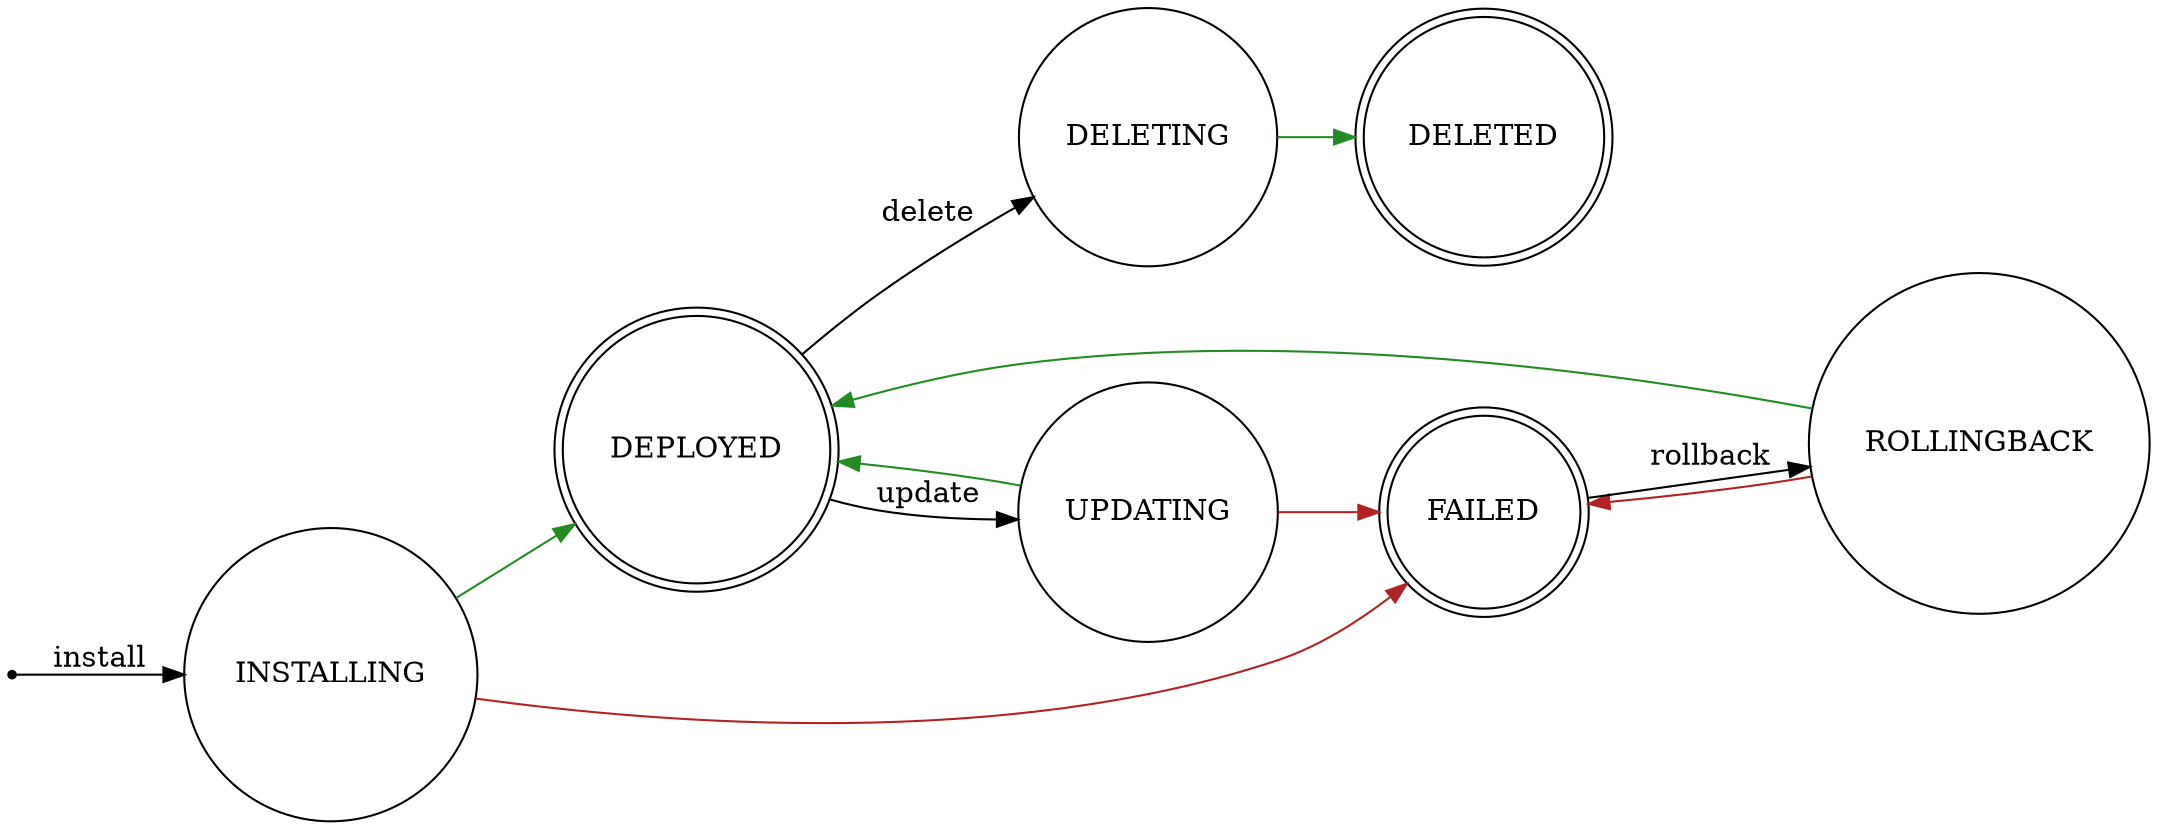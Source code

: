 digraph fsm {
    rankdir=LR;
    size="32,32"

    node [shape = point ]; start;

    node [shape = circle]; INSTALLING;
    node [shape = circle]; UPDATING;
    node [shape = circle]; DELETING;
    node [shape = circle]; ROLLINGBACK;

    node [shape = doublecircle]; DEPLOYED;
    node [shape = doublecircle]; DELETED;
    node [shape = doublecircle]; FAILED;

    start -> INSTALLING [label = "install"];

    INSTALLING -> DEPLOYED [color = "forestgreen"];
    INSTALLING -> FAILED [color = "firebrick"];

    FAILED -> ROLLINGBACK [label = "rollback"];
    ROLLINGBACK -> FAILED [color = "firebrick"];
    ROLLINGBACK -> DEPLOYED [color = "forestgreen"];

    DEPLOYED -> UPDATING [label = "update"];
    UPDATING -> DEPLOYED [color = "forestgreen"];
    UPDATING -> FAILED [color = "firebrick"];

    DEPLOYED -> DELETING [label = "delete"];
    DELETING -> DELETED [color = "forestgreen"];
}
